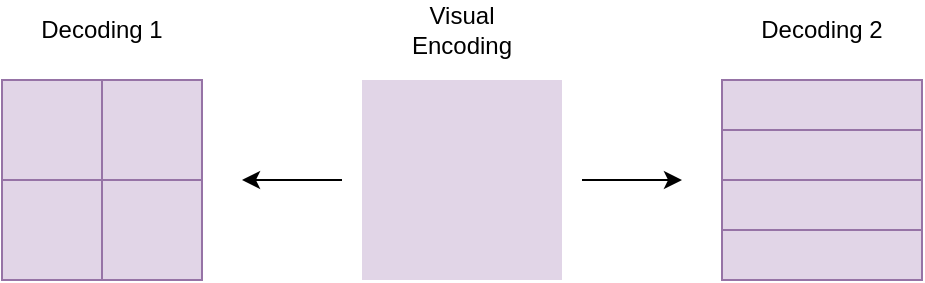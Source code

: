 <mxfile version="20.2.3" type="device"><diagram id="MrWFluX5YTlc6ZUhTEvm" name="Page-1"><mxGraphModel dx="750" dy="637" grid="0" gridSize="10" guides="1" tooltips="1" connect="1" arrows="1" fold="1" page="0" pageScale="1" pageWidth="827" pageHeight="1169" math="0" shadow="0"><root><mxCell id="0"/><mxCell id="1" parent="0"/><mxCell id="nEZXRBTmdoprltAZr3Pz-1" value="" style="rounded=0;whiteSpace=wrap;html=1;fillColor=#e1d5e7;strokeColor=none;" vertex="1" parent="1"><mxGeometry x="220" y="320" width="100" height="100" as="geometry"/></mxCell><mxCell id="nEZXRBTmdoprltAZr3Pz-5" value="" style="rounded=0;whiteSpace=wrap;html=1;fillColor=#e1d5e7;strokeColor=#9673a6;" vertex="1" parent="1"><mxGeometry x="400" y="320" width="100" height="25" as="geometry"/></mxCell><mxCell id="nEZXRBTmdoprltAZr3Pz-6" value="" style="rounded=0;whiteSpace=wrap;html=1;fillColor=#e1d5e7;strokeColor=#9673a6;" vertex="1" parent="1"><mxGeometry x="400" y="345" width="100" height="25" as="geometry"/></mxCell><mxCell id="nEZXRBTmdoprltAZr3Pz-7" value="" style="rounded=0;whiteSpace=wrap;html=1;fillColor=#e1d5e7;strokeColor=#9673a6;" vertex="1" parent="1"><mxGeometry x="400" y="370" width="100" height="25" as="geometry"/></mxCell><mxCell id="nEZXRBTmdoprltAZr3Pz-8" value="" style="rounded=0;whiteSpace=wrap;html=1;fillColor=#e1d5e7;strokeColor=#9673a6;" vertex="1" parent="1"><mxGeometry x="400" y="395" width="100" height="25" as="geometry"/></mxCell><mxCell id="nEZXRBTmdoprltAZr3Pz-9" value="" style="endArrow=classic;html=1;rounded=0;" edge="1" parent="1"><mxGeometry width="50" height="50" relative="1" as="geometry"><mxPoint x="330" y="370" as="sourcePoint"/><mxPoint x="380" y="370" as="targetPoint"/></mxGeometry></mxCell><mxCell id="nEZXRBTmdoprltAZr3Pz-11" value="Visual Encoding" style="text;html=1;strokeColor=none;fillColor=none;align=center;verticalAlign=middle;whiteSpace=wrap;rounded=0;" vertex="1" parent="1"><mxGeometry x="240" y="280" width="60" height="30" as="geometry"/></mxCell><mxCell id="nEZXRBTmdoprltAZr3Pz-12" value="Decoding 2" style="text;html=1;strokeColor=none;fillColor=none;align=center;verticalAlign=middle;whiteSpace=wrap;rounded=0;" vertex="1" parent="1"><mxGeometry x="415" y="280" width="70" height="30" as="geometry"/></mxCell><mxCell id="nEZXRBTmdoprltAZr3Pz-13" value="" style="endArrow=classic;html=1;rounded=0;" edge="1" parent="1"><mxGeometry width="50" height="50" relative="1" as="geometry"><mxPoint x="210" y="370.0" as="sourcePoint"/><mxPoint x="160" y="370.0" as="targetPoint"/></mxGeometry></mxCell><mxCell id="nEZXRBTmdoprltAZr3Pz-14" value="" style="rounded=0;whiteSpace=wrap;html=1;fillColor=#e1d5e7;strokeColor=#9673a6;" vertex="1" parent="1"><mxGeometry x="40" y="320" width="50" height="50" as="geometry"/></mxCell><mxCell id="nEZXRBTmdoprltAZr3Pz-15" value="" style="rounded=0;whiteSpace=wrap;html=1;fillColor=#e1d5e7;strokeColor=#9673a6;" vertex="1" parent="1"><mxGeometry x="90" y="320" width="50" height="50" as="geometry"/></mxCell><mxCell id="nEZXRBTmdoprltAZr3Pz-16" value="" style="rounded=0;whiteSpace=wrap;html=1;fillColor=#e1d5e7;strokeColor=#9673a6;" vertex="1" parent="1"><mxGeometry x="90" y="370" width="50" height="50" as="geometry"/></mxCell><mxCell id="nEZXRBTmdoprltAZr3Pz-17" value="" style="rounded=0;whiteSpace=wrap;html=1;fillColor=#e1d5e7;strokeColor=#9673a6;" vertex="1" parent="1"><mxGeometry x="40" y="370" width="50" height="50" as="geometry"/></mxCell><mxCell id="nEZXRBTmdoprltAZr3Pz-18" value="Decoding 1" style="text;html=1;strokeColor=none;fillColor=none;align=center;verticalAlign=middle;whiteSpace=wrap;rounded=0;" vertex="1" parent="1"><mxGeometry x="55" y="280" width="70" height="30" as="geometry"/></mxCell></root></mxGraphModel></diagram></mxfile>